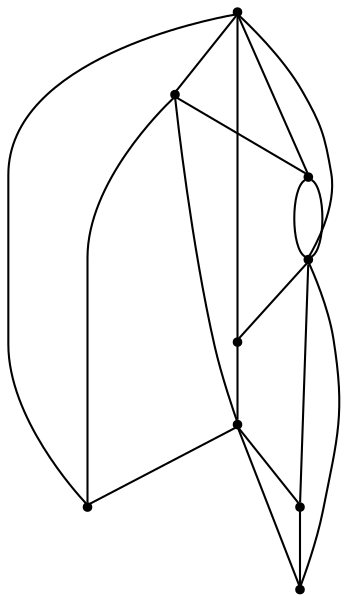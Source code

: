 graph {
  node [shape=point,comment="{\"directed\":false,\"doi\":\"10.1007/978-3-662-45803-7_26\",\"figure\":\"3 (2)\"}"]

  v0 [pos="1514.254182085844,2534.5213185827115"]
  v1 [pos="1463.609352813647,2586.0472230952178"]
  v2 [pos="1401.6105381608718,2623.40962330266"]
  v3 [pos="1386.5288133995668,2661.6880305433415"]
  v4 [pos="1379.9490575402535,2695.7723978037775"]
  v5 [pos="1362.6365425729919,2626.8907044753673"]
  v6 [pos="1400.7432136475068,2570.085800541023"]
  v7 [pos="1337.9353542095237,2592.4684323982256"]
  v8 [pos="1299.453555103113,2539.0069541352045"]

  v8 -- v5 [id="-9",pos="1299.453555103113,2539.0069541352045 1302.2596349400742,2552.7559652577283 1302.2596349400742,2552.7559652577283 1302.2596349400742,2552.7559652577283 1305.1242490018221,2560.4598388536688 1310.8575490713902,2575.8721660807164 1320.0475496112579,2589.508457448872 1329.2374229028107,2603.1406776746576 1341.8883231073648,2614.9968620415516 1348.2095103910976,2620.9249542249986 1362.6365425729919,2626.8907044753673 1362.6365425729919,2626.8907044753673 1362.6365425729919,2626.8907044753673"]
  v7 -- v5 [id="-15",pos="1337.9353542095237,2592.4684323982256 1341.7632380139614,2602.6694429453355 1341.7632380139614,2602.6694429453355 1341.7632380139614,2602.6694429453355 1343.1309029009403,2605.0207821103813 1345.866232674898,2609.735673867582 1348.4556086318323,2613.4584791185057 1351.04078539438,2617.181284369429 1353.4716099511306,2619.9201453988144 1354.6892490750142,2621.2875403423222 1362.6365425729919,2626.8907044753673 1362.6365425729919,2626.8907044753673 1362.6365425729919,2626.8907044753673"]
  v4 -- v8 [id="-26",pos="1379.9490575402535,2695.7723978037775 1370.6381711013694,2690.890589209408 1370.6381711013694,2690.890589209408 1370.6381711013694,2690.890589209408 1361.5190478728198,2686.138293831683 1343.2767294696487,2676.6291230410666 1329.9171834002282,2660.7040863218035 1316.5575100824926,2644.77904960254 1308.076409904121,2622.429750223492 1302.8101111497012,2602.006610078228 1297.5438123952813,2581.5875410753333 1295.488115870426,2563.0905601638524 1294.4582952591197,2553.843978056098 1299.453555103113,2539.0069541352045 1299.453555103113,2539.0069541352045 1299.453555103113,2539.0069541352045"]
  v4 -- v0 [id="-34",pos="1379.9490575402535,2695.7723978037775 1393.2503238815166,2693.458716705654 1393.2503238815166,2693.458716705654 1393.2503238815166,2693.458716705654 1401.3435711965174,2690.5030673450683 1417.530320323148,2684.5915141774994 1431.7905299643994,2677.4003500737745 1446.0508668539653,2670.20918597005 1458.3847915064666,2661.7295053062353 1469.8180525871371,2650.0443089188793 1481.251186419493,2638.3547869427553 1491.783783928333,2623.4554236543217 1499.3643477831886,2604.833255114965 1506.9405851953427,2586.2108321292103 1511.5647889535126,2563.8617871965603 1513.8789268056337,2552.68930030142 1514.254182085844,2534.5213185827115 1514.254182085844,2534.5213185827115 1514.254182085844,2534.5213185827115"]
  v2 -- v7 [id="-35",pos="1401.6105381608718,2623.40962330266 1393.9883641070915,2614.2213094200756 1393.9883641070915,2614.2213094200756 1393.9883641070915,2614.2213094200756 1390.1104717149553,2610.803076507704 1382.3549414273125,2603.9620306477955 1373.769624879157,2599.555527925118 1365.175909942228,2595.144699613673 1355.7524087447862,2593.168668885857 1351.0406581460652,2592.1806535219494 1346.3248356012723,2591.1926381580415 1346.3248356012723,2591.1926381580415 1346.3248356012723,2591.1926381580415 1337.9353542095237,2592.4684323982256 1337.9353542095237,2592.4684323982256 1337.9353542095237,2592.4684323982256"]
  v6 -- v0 [id="-38",pos="1400.7432136475068,2570.085800541023 1414.448875133059,2567.4220011990838 1414.448875133059,2567.4220011990838 1414.448875133059,2567.4220011990838 1421.066169245225,2564.4660973921 1434.296431026855,2558.5547986709294 1451.333835137618,2553.206080936006 1468.3669128056795,2547.857617647481 1489.1986071657852,2543.075806487574 1499.6185899160675,2540.6786669708663 1514.254182085844,2534.5213185827115 1514.254182085844,2534.5213185827115 1514.254182085844,2534.5213185827115"]
  v2 -- v1 [id="-39",pos="1401.6105381608718,2623.40962330266 1411.6219265724783,2616.272401835337 1411.6219265724783,2616.272401835337 1411.6219265724783,2616.272401835337 1415.3495387048895,2613.9920532153674 1422.796619077568,2609.4313559754282 1431.0817568512182,2604.7164642182274 1439.3668946248683,2600.005643603396 1448.4900897994899,2595.144699613673 1453.0518146351155,2592.710156476441 1463.609352813647,2586.0472230952178 1463.609352813647,2586.0472230952178 1463.609352813647,2586.0472230952178"]
  v1 -- v0 [id="-43",pos="1463.609352813647,2586.0472230952178 1472.8118236883608,2577.893997160194 1472.8118236883608,2577.893997160194 1472.8118236883608,2577.893997160194 1475.7013784198004,2574.6256331763166 1481.476415936608,2568.0929763509316 1488.3938888232792,2561.4020538659147 1495.3113617099505,2554.7152025232676 1503.3671980204135,2547.874156663359 1507.399315370032,2544.4556693045897 1514.254182085844,2534.5213185827115 1514.254182085844,2534.5213185827115 1514.254182085844,2534.5213185827115"]
  v0 -- v3 [id="-46",pos="1514.254182085844,2534.5213185827115 1507.307569335094,2551.3677057095747 1507.307569335094,2551.3677057095747 1507.307569335094,2551.3677057095747 1501.1823444560828,2560.6560170266207 1488.9276955036735,2579.2280596255478 1478.0573809674756,2595.7283996509645 1467.1869391829632,2612.228739676382 1457.7009590629773,2626.6530515395216 1443.8660132896348,2637.4212231080455 1430.0310675162923,2648.1891402301717 1411.8470288412784,2655.3054970928483 1402.7613719195094,2658.8613855066037 1393.6673166089663,2662.4175283667573 1402.7613719195094,2658.8613855066037 1402.7613719195094,2658.8613855066037 1386.5288133995668,2661.6880305433415 1386.5288133995668,2661.6880305433415 1386.5288133995668,2661.6880305433415"]
  v8 -- v4 [id="-8",pos="1299.453555103113,2539.0069541352045 1298.3067932905478,2560.4598388536688 1298.3067932905478,2560.4598388536688 1298.3067932905478,2560.4598388536688 1302.5557417685075,2576.464008402748 1311.0577106704986,2608.4766730896745 1325.0886188485629,2628.2372348142294 1339.1196542749417,2647.9932165036175 1358.6879001178522,2655.5014208194025 1368.4657878718845,2659.2575585484797 1378.251946766376,2663.009370688789 1378.251946766376,2663.009370688789 1378.251946766376,2663.009370688789 1378.3520911900875,2667.899321567898 1378.3520911900875,2667.899321567898 1378.3520911900875,2667.899321567898 1377.7098689455229,2669.4417756333137 1376.4256789530227,2672.5226126217754 1376.2963946652324,2675.990971474577 1376.167110377442,2679.459584773776 1377.1928590426762,2683.3116487949455 1377.7098689455229,2685.237553582331 1379.9490575402535,2695.7723978037775 1379.9490575402535,2695.7723978037775 1379.9490575402535,2695.7723978037775"]
  v8 -- v7 [id="-25",pos="1299.453555103113,2539.0069541352045 1307.1799455266773,2546.8110796120054 1307.1799455266773,2546.8110796120054 1307.1799455266773,2546.8110796120054 1310.9034857130166,2549.8501873911746 1318.3504388373804,2555.928402949514 1323.5958688681806,2562.6903159796066 1328.8412988989808,2569.456300152069 1331.8810066418307,2576.901910653916 1333.4030237346064,2580.6287870472092 1337.9353542095237,2592.4684323982256 1337.9353542095237,2592.4684323982256 1337.9353542095237,2592.4684323982256"]
  v3 -- v2 [id="-32",pos="1386.5288133995668,2661.6880305433415 1387.737926886362,2652.041204251341 1387.737926886362,2652.041204251341 1387.737926886362,2652.041204251341 1387.737926886362,2649.9695016778314 1387.737926886362,2645.8171909068783 1389.418240882692,2641.9651268857087 1391.0944829329499,2638.1089917221693 1394.4552381739247,2634.553103308414 1396.1355521702549,2632.7770674495223 1397.8159934148996,2630.996960448261 1396.1355521702549,2632.7770674495223 1396.1355521702549,2632.7770674495223 1401.6105381608718,2623.40962330266 1401.6105381608718,2623.40962330266 1401.6105381608718,2623.40962330266"]
  v6 -- v2 [id="-37",pos="1400.7432136475068,2570.085800541023 1401.276893079586,2581.0084210732075 1401.276893079586,2581.0084210732075 1401.276893079586,2581.0084210732075 1401.7689623127408,2584.3683857604087 1402.7571727251225,2591.0844984388395 1402.8571899005192,2597.3125829256724 1402.957334324231,2603.5325251277654 1402.1650863165708,2609.2646935846583 1401.7689623127408,2612.13281338429 1401.6105381608718,2623.40962330266 1401.6105381608718,2623.40962330266 1401.6105381608718,2623.40962330266"]
  v8 -- v6 [id="-42",pos="1299.453555103113,2539.0069541352045 1313.9389942614796,2544.61826055299 1313.9389942614796,2544.61826055299 1313.9389942614796,2544.61826055299 1323.9295139494661,2547.574164359973 1343.9230236602855,2553.485463081144 1358.704569647085,2557.850236594529 1373.4859883855697,2562.2150101079146 1383.0596425944216,2565.028932824746 1387.8422705044604,2566.433985835176 1400.7432136475068,2570.085800541023 1400.7432136475068,2570.085800541023 1400.7432136475068,2570.085800541023"]
  v0 -- v8 [id="-44",pos="1514.254182085844,2534.5213185827115 1496.5206024450604,2528.99754172588 1496.5206024450604,2528.99754172588 1496.5206024450604,2528.99754172588 1485.541872344692,2527.3090354279425 1463.5802129495685,2523.9322772784653 1445.0001775190394,2522.0979731944035 1426.4159428941236,2520.2720658414796 1411.2133322338022,2519.988612553972 1388.4094162433203,2521.9605721394178 1365.6011738101365,2523.9322772784653 1335.200151683881,2528.1553241480965 1319.9933418291726,2530.260613646158 1299.453555103113,2539.0069541352045 1299.453555103113,2539.0069541352045 1299.453555103113,2539.0069541352045"]
  v1 -- v3 [id="-56",pos="1463.609352813647,2586.0472230952178 1454.5695052851895,2599.834655623858 1454.5695052851895,2599.834655623858 1454.5695052851895,2599.834655623858 1448.5400983871882,2607.9347022616744 1436.4856110338874,2624.1391211260757 1425.2191724938598,2634.80704081374 1413.956805899904,2645.479286090172 1403.4826153675365,2650.615541082663 1398.2413845311232,2653.1874852748806 1393.004225640782,2655.7556127711264 1398.2413845311232,2653.1874852748806 1398.2413845311232,2653.1874852748806 1386.5288133995668,2661.6880305433415 1386.5288133995668,2661.6880305433415 1386.5288133995668,2661.6880305433415"]
  v3 -- v4 [id="-77",pos="1386.5288133995668,2661.6880305433415 1379.9490575402535,2695.7723978037775 1379.9490575402535,2695.7723978037775 1379.9490575402535,2695.7723978037775"]
  v5 -- v2 [id="-90",pos="1362.6365425729919,2626.8907044753673 1401.6105381608718,2623.40962330266 1401.6105381608718,2623.40962330266 1401.6105381608718,2623.40962330266"]
}